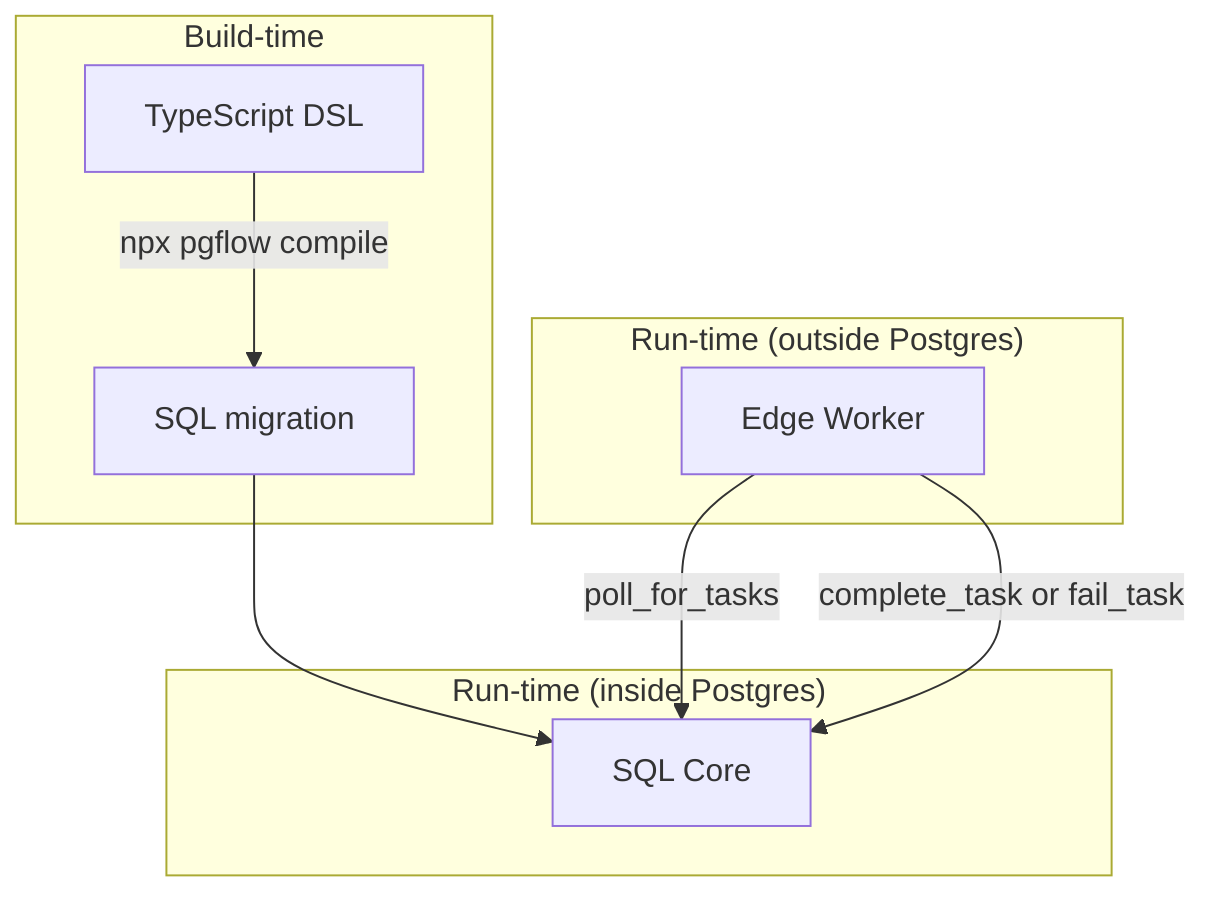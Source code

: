 graph TD
    subgraph "Build-time"
      DSL[TypeScript DSL]
      DSL -->|npx pgflow compile| SQL[SQL migration]
    end
    subgraph "Run-time (inside Postgres)"
      CORE["SQL Core"]
    end
    subgraph "Run-time (outside Postgres)"
      WORKER["Edge Worker"]
    end
    SQL --> CORE
    WORKER -->|poll_for_tasks| CORE
    WORKER -->|complete_task or fail_task| CORE